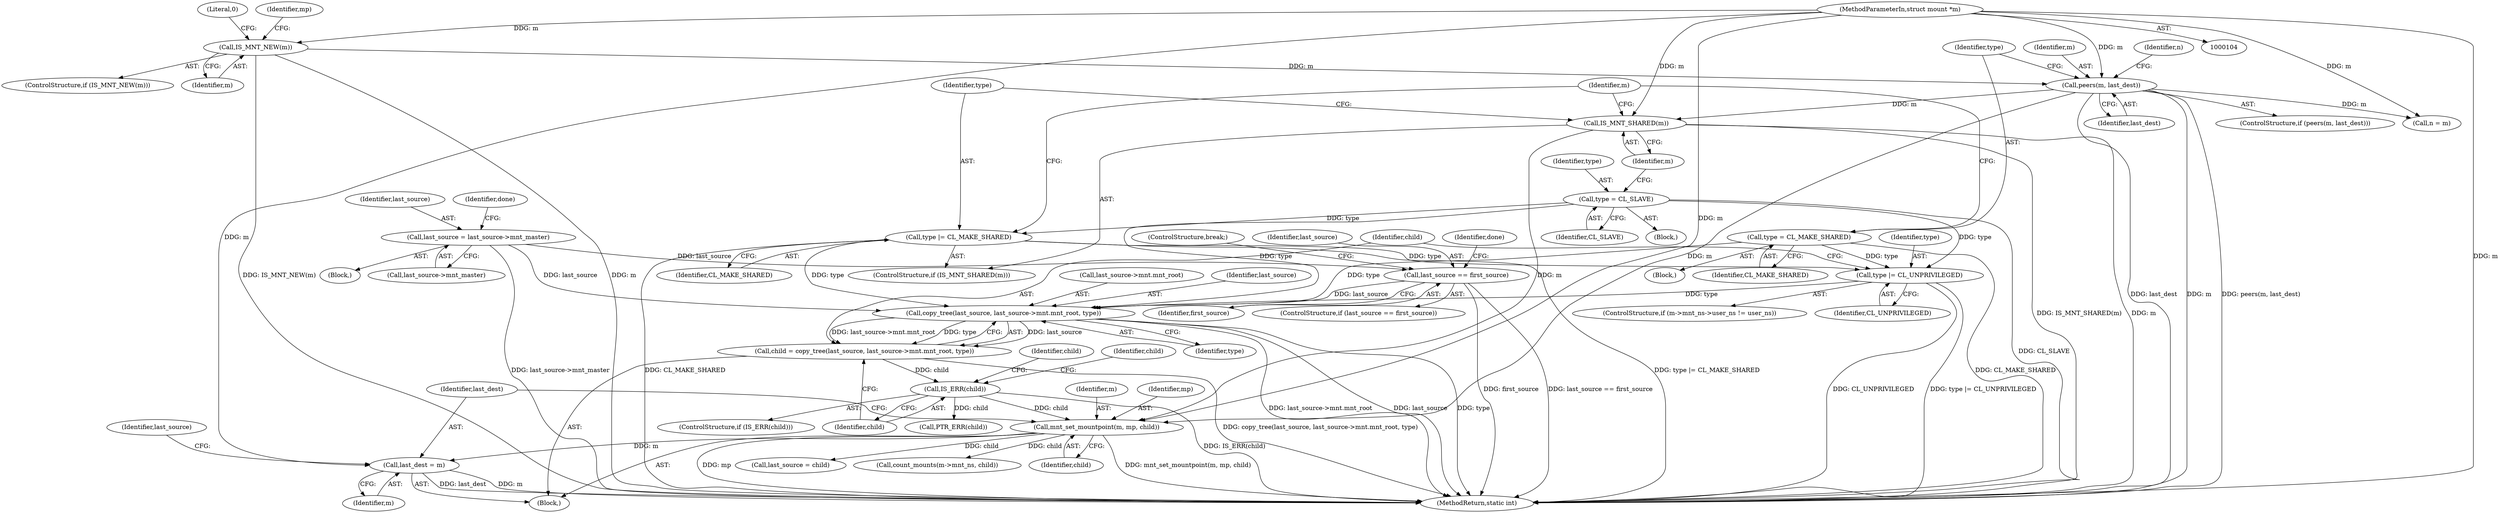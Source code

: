 digraph "0_linux_d29216842a85c7970c536108e093963f02714498_5@pointer" {
"1000242" [label="(Call,last_dest = m)"];
"1000238" [label="(Call,mnt_set_mountpoint(m, mp, child))"];
"1000199" [label="(Call,IS_MNT_SHARED(m))"];
"1000105" [label="(MethodParameterIn,struct mount *m)"];
"1000128" [label="(Call,peers(m, last_dest))"];
"1000110" [label="(Call,IS_MNT_NEW(m))"];
"1000226" [label="(Call,IS_ERR(child))"];
"1000215" [label="(Call,child = copy_tree(last_source, last_source->mnt.mnt_root, type))"];
"1000217" [label="(Call,copy_tree(last_source, last_source->mnt.mnt_root, type))"];
"1000188" [label="(Call,last_source = last_source->mnt_master)"];
"1000170" [label="(Call,last_source == first_source)"];
"1000132" [label="(Call,type = CL_MAKE_SHARED)"];
"1000212" [label="(Call,type |= CL_UNPRIVILEGED)"];
"1000195" [label="(Call,type = CL_SLAVE)"];
"1000201" [label="(Call,type |= CL_MAKE_SHARED)"];
"1000204" [label="(ControlStructure,if (m->mnt_ns->user_ns != user_ns))"];
"1000238" [label="(Call,mnt_set_mountpoint(m, mp, child))"];
"1000118" [label="(Identifier,mp)"];
"1000225" [label="(ControlStructure,if (IS_ERR(child)))"];
"1000227" [label="(Identifier,child)"];
"1000197" [label="(Identifier,CL_SLAVE)"];
"1000170" [label="(Call,last_source == first_source)"];
"1000239" [label="(Identifier,m)"];
"1000217" [label="(Call,copy_tree(last_source, last_source->mnt.mnt_root, type))"];
"1000229" [label="(Call,PTR_ERR(child))"];
"1000203" [label="(Identifier,CL_MAKE_SHARED)"];
"1000244" [label="(Identifier,m)"];
"1000141" [label="(Call,n = m)"];
"1000234" [label="(Identifier,child)"];
"1000202" [label="(Identifier,type)"];
"1000195" [label="(Call,type = CL_SLAVE)"];
"1000201" [label="(Call,type |= CL_MAKE_SHARED)"];
"1000175" [label="(Identifier,done)"];
"1000216" [label="(Identifier,child)"];
"1000219" [label="(Call,last_source->mnt.mnt_root)"];
"1000194" [label="(Identifier,done)"];
"1000173" [label="(ControlStructure,break;)"];
"1000218" [label="(Identifier,last_source)"];
"1000245" [label="(Call,last_source = child)"];
"1000198" [label="(ControlStructure,if (IS_MNT_SHARED(m)))"];
"1000272" [label="(Call,count_mounts(m->mnt_ns, child))"];
"1000127" [label="(ControlStructure,if (peers(m, last_dest)))"];
"1000136" [label="(Block,)"];
"1000224" [label="(Identifier,type)"];
"1000200" [label="(Identifier,m)"];
"1000189" [label="(Identifier,last_source)"];
"1000214" [label="(Identifier,CL_UNPRIVILEGED)"];
"1000106" [label="(Block,)"];
"1000241" [label="(Identifier,child)"];
"1000190" [label="(Call,last_source->mnt_master)"];
"1000240" [label="(Identifier,mp)"];
"1000277" [label="(MethodReturn,static int)"];
"1000129" [label="(Identifier,m)"];
"1000188" [label="(Call,last_source = last_source->mnt_master)"];
"1000110" [label="(Call,IS_MNT_NEW(m))"];
"1000109" [label="(ControlStructure,if (IS_MNT_NEW(m)))"];
"1000199" [label="(Call,IS_MNT_SHARED(m))"];
"1000162" [label="(Block,)"];
"1000113" [label="(Literal,0)"];
"1000226" [label="(Call,IS_ERR(child))"];
"1000142" [label="(Identifier,n)"];
"1000130" [label="(Identifier,last_dest)"];
"1000242" [label="(Call,last_dest = m)"];
"1000169" [label="(ControlStructure,if (last_source == first_source))"];
"1000131" [label="(Block,)"];
"1000134" [label="(Identifier,CL_MAKE_SHARED)"];
"1000132" [label="(Call,type = CL_MAKE_SHARED)"];
"1000208" [label="(Identifier,m)"];
"1000133" [label="(Identifier,type)"];
"1000243" [label="(Identifier,last_dest)"];
"1000128" [label="(Call,peers(m, last_dest))"];
"1000230" [label="(Identifier,child)"];
"1000215" [label="(Call,child = copy_tree(last_source, last_source->mnt.mnt_root, type))"];
"1000171" [label="(Identifier,last_source)"];
"1000111" [label="(Identifier,m)"];
"1000213" [label="(Identifier,type)"];
"1000172" [label="(Identifier,first_source)"];
"1000105" [label="(MethodParameterIn,struct mount *m)"];
"1000246" [label="(Identifier,last_source)"];
"1000212" [label="(Call,type |= CL_UNPRIVILEGED)"];
"1000196" [label="(Identifier,type)"];
"1000242" -> "1000106"  [label="AST: "];
"1000242" -> "1000244"  [label="CFG: "];
"1000243" -> "1000242"  [label="AST: "];
"1000244" -> "1000242"  [label="AST: "];
"1000246" -> "1000242"  [label="CFG: "];
"1000242" -> "1000277"  [label="DDG: m"];
"1000242" -> "1000277"  [label="DDG: last_dest"];
"1000238" -> "1000242"  [label="DDG: m"];
"1000105" -> "1000242"  [label="DDG: m"];
"1000238" -> "1000106"  [label="AST: "];
"1000238" -> "1000241"  [label="CFG: "];
"1000239" -> "1000238"  [label="AST: "];
"1000240" -> "1000238"  [label="AST: "];
"1000241" -> "1000238"  [label="AST: "];
"1000243" -> "1000238"  [label="CFG: "];
"1000238" -> "1000277"  [label="DDG: mp"];
"1000238" -> "1000277"  [label="DDG: mnt_set_mountpoint(m, mp, child)"];
"1000199" -> "1000238"  [label="DDG: m"];
"1000128" -> "1000238"  [label="DDG: m"];
"1000105" -> "1000238"  [label="DDG: m"];
"1000226" -> "1000238"  [label="DDG: child"];
"1000238" -> "1000245"  [label="DDG: child"];
"1000238" -> "1000272"  [label="DDG: child"];
"1000199" -> "1000198"  [label="AST: "];
"1000199" -> "1000200"  [label="CFG: "];
"1000200" -> "1000199"  [label="AST: "];
"1000202" -> "1000199"  [label="CFG: "];
"1000208" -> "1000199"  [label="CFG: "];
"1000199" -> "1000277"  [label="DDG: m"];
"1000199" -> "1000277"  [label="DDG: IS_MNT_SHARED(m)"];
"1000105" -> "1000199"  [label="DDG: m"];
"1000128" -> "1000199"  [label="DDG: m"];
"1000105" -> "1000104"  [label="AST: "];
"1000105" -> "1000277"  [label="DDG: m"];
"1000105" -> "1000110"  [label="DDG: m"];
"1000105" -> "1000128"  [label="DDG: m"];
"1000105" -> "1000141"  [label="DDG: m"];
"1000128" -> "1000127"  [label="AST: "];
"1000128" -> "1000130"  [label="CFG: "];
"1000129" -> "1000128"  [label="AST: "];
"1000130" -> "1000128"  [label="AST: "];
"1000133" -> "1000128"  [label="CFG: "];
"1000142" -> "1000128"  [label="CFG: "];
"1000128" -> "1000277"  [label="DDG: last_dest"];
"1000128" -> "1000277"  [label="DDG: m"];
"1000128" -> "1000277"  [label="DDG: peers(m, last_dest)"];
"1000110" -> "1000128"  [label="DDG: m"];
"1000128" -> "1000141"  [label="DDG: m"];
"1000110" -> "1000109"  [label="AST: "];
"1000110" -> "1000111"  [label="CFG: "];
"1000111" -> "1000110"  [label="AST: "];
"1000113" -> "1000110"  [label="CFG: "];
"1000118" -> "1000110"  [label="CFG: "];
"1000110" -> "1000277"  [label="DDG: IS_MNT_NEW(m)"];
"1000110" -> "1000277"  [label="DDG: m"];
"1000226" -> "1000225"  [label="AST: "];
"1000226" -> "1000227"  [label="CFG: "];
"1000227" -> "1000226"  [label="AST: "];
"1000230" -> "1000226"  [label="CFG: "];
"1000234" -> "1000226"  [label="CFG: "];
"1000226" -> "1000277"  [label="DDG: IS_ERR(child)"];
"1000215" -> "1000226"  [label="DDG: child"];
"1000226" -> "1000229"  [label="DDG: child"];
"1000215" -> "1000106"  [label="AST: "];
"1000215" -> "1000217"  [label="CFG: "];
"1000216" -> "1000215"  [label="AST: "];
"1000217" -> "1000215"  [label="AST: "];
"1000227" -> "1000215"  [label="CFG: "];
"1000215" -> "1000277"  [label="DDG: copy_tree(last_source, last_source->mnt.mnt_root, type)"];
"1000217" -> "1000215"  [label="DDG: last_source"];
"1000217" -> "1000215"  [label="DDG: last_source->mnt.mnt_root"];
"1000217" -> "1000215"  [label="DDG: type"];
"1000217" -> "1000224"  [label="CFG: "];
"1000218" -> "1000217"  [label="AST: "];
"1000219" -> "1000217"  [label="AST: "];
"1000224" -> "1000217"  [label="AST: "];
"1000217" -> "1000277"  [label="DDG: last_source->mnt.mnt_root"];
"1000217" -> "1000277"  [label="DDG: last_source"];
"1000217" -> "1000277"  [label="DDG: type"];
"1000188" -> "1000217"  [label="DDG: last_source"];
"1000170" -> "1000217"  [label="DDG: last_source"];
"1000132" -> "1000217"  [label="DDG: type"];
"1000212" -> "1000217"  [label="DDG: type"];
"1000195" -> "1000217"  [label="DDG: type"];
"1000201" -> "1000217"  [label="DDG: type"];
"1000188" -> "1000162"  [label="AST: "];
"1000188" -> "1000190"  [label="CFG: "];
"1000189" -> "1000188"  [label="AST: "];
"1000190" -> "1000188"  [label="AST: "];
"1000194" -> "1000188"  [label="CFG: "];
"1000188" -> "1000277"  [label="DDG: last_source->mnt_master"];
"1000188" -> "1000170"  [label="DDG: last_source"];
"1000170" -> "1000169"  [label="AST: "];
"1000170" -> "1000172"  [label="CFG: "];
"1000171" -> "1000170"  [label="AST: "];
"1000172" -> "1000170"  [label="AST: "];
"1000173" -> "1000170"  [label="CFG: "];
"1000175" -> "1000170"  [label="CFG: "];
"1000170" -> "1000277"  [label="DDG: first_source"];
"1000170" -> "1000277"  [label="DDG: last_source == first_source"];
"1000132" -> "1000131"  [label="AST: "];
"1000132" -> "1000134"  [label="CFG: "];
"1000133" -> "1000132"  [label="AST: "];
"1000134" -> "1000132"  [label="AST: "];
"1000208" -> "1000132"  [label="CFG: "];
"1000132" -> "1000277"  [label="DDG: CL_MAKE_SHARED"];
"1000132" -> "1000212"  [label="DDG: type"];
"1000212" -> "1000204"  [label="AST: "];
"1000212" -> "1000214"  [label="CFG: "];
"1000213" -> "1000212"  [label="AST: "];
"1000214" -> "1000212"  [label="AST: "];
"1000216" -> "1000212"  [label="CFG: "];
"1000212" -> "1000277"  [label="DDG: CL_UNPRIVILEGED"];
"1000212" -> "1000277"  [label="DDG: type |= CL_UNPRIVILEGED"];
"1000195" -> "1000212"  [label="DDG: type"];
"1000201" -> "1000212"  [label="DDG: type"];
"1000195" -> "1000136"  [label="AST: "];
"1000195" -> "1000197"  [label="CFG: "];
"1000196" -> "1000195"  [label="AST: "];
"1000197" -> "1000195"  [label="AST: "];
"1000200" -> "1000195"  [label="CFG: "];
"1000195" -> "1000277"  [label="DDG: CL_SLAVE"];
"1000195" -> "1000201"  [label="DDG: type"];
"1000201" -> "1000198"  [label="AST: "];
"1000201" -> "1000203"  [label="CFG: "];
"1000202" -> "1000201"  [label="AST: "];
"1000203" -> "1000201"  [label="AST: "];
"1000208" -> "1000201"  [label="CFG: "];
"1000201" -> "1000277"  [label="DDG: type |= CL_MAKE_SHARED"];
"1000201" -> "1000277"  [label="DDG: CL_MAKE_SHARED"];
}
